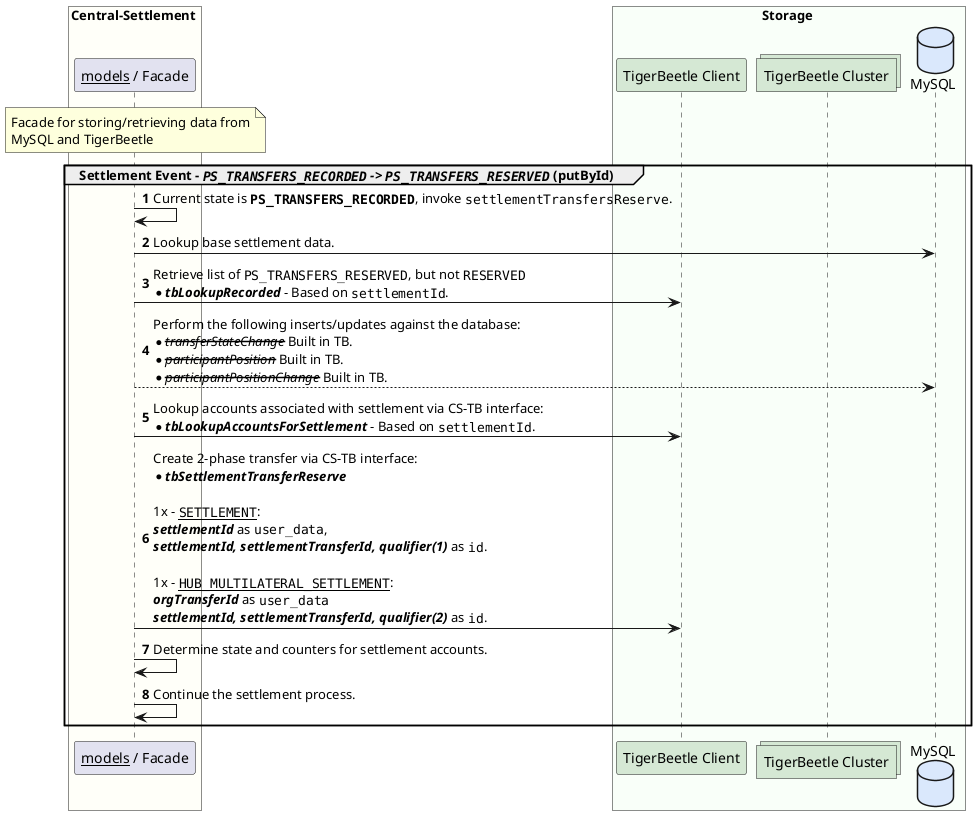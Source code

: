 @startuml

box Central-Settlement #FFFFF9
    participant "__models__ / Facade" as cs_facade

    note over cs_facade
        Facade for storing/retrieving data from
        MySQL and TigerBeetle
    end note
end box

box Storage #F9FFF9
	participant "TigerBeetle Client" as tb_client #D5E8D4
	collections "TigerBeetle Cluster" as tb_nodes #D5E8D4
	database "MySQL" as cl_db #DAE8FC
end box

autonumber
group Settlement Event - //""PS_TRANSFERS_RECORDED"" -> ""PS_TRANSFERS_RESERVED""// (putById)
    cs_facade -> cs_facade : Current state is **""PS_TRANSFERS_RECORDED""**, invoke ""settlementTransfersReserve"".
    cs_facade -> cl_db : Lookup base settlement data.
    cs_facade -> tb_client : Retrieve list of ""PS_TRANSFERS_RESERVED"", but not ""RESERVED""\n*//**tbLookupRecorded**// - Based on ""settlementId"".
    cs_facade --> cl_db : Perform the following inserts/updates against the database:\n*--//transferStateChange//-- Built in TB.\n*--//participantPosition//-- Built in TB.\n*--//participantPositionChange//-- Built in TB.
    cs_facade -> tb_client : Lookup accounts associated with settlement via CS-TB interface:\n*//**tbLookupAccountsForSettlement**// - Based on ""settlementId"".
    cs_facade -> tb_client : Create 2-phase transfer via CS-TB interface:\n*//**tbSettlementTransferReserve**//\n\n1x - __""SETTLEMENT""__:\n**//settlementId//** as ""user_data"", \n**//settlementId, settlementTransferId, qualifier(1)//** as ""id"".\n\n1x - __""HUB_MULTILATERAL_SETTLEMENT""__:\n**//orgTransferId//** as ""user_data""\n**//settlementId, settlementTransferId, qualifier(2)//** as ""id"".
    cs_facade -> cs_facade : Determine state and counters for settlement accounts.
    cs_facade -> cs_facade : Continue the settlement process.
end

@enduml
